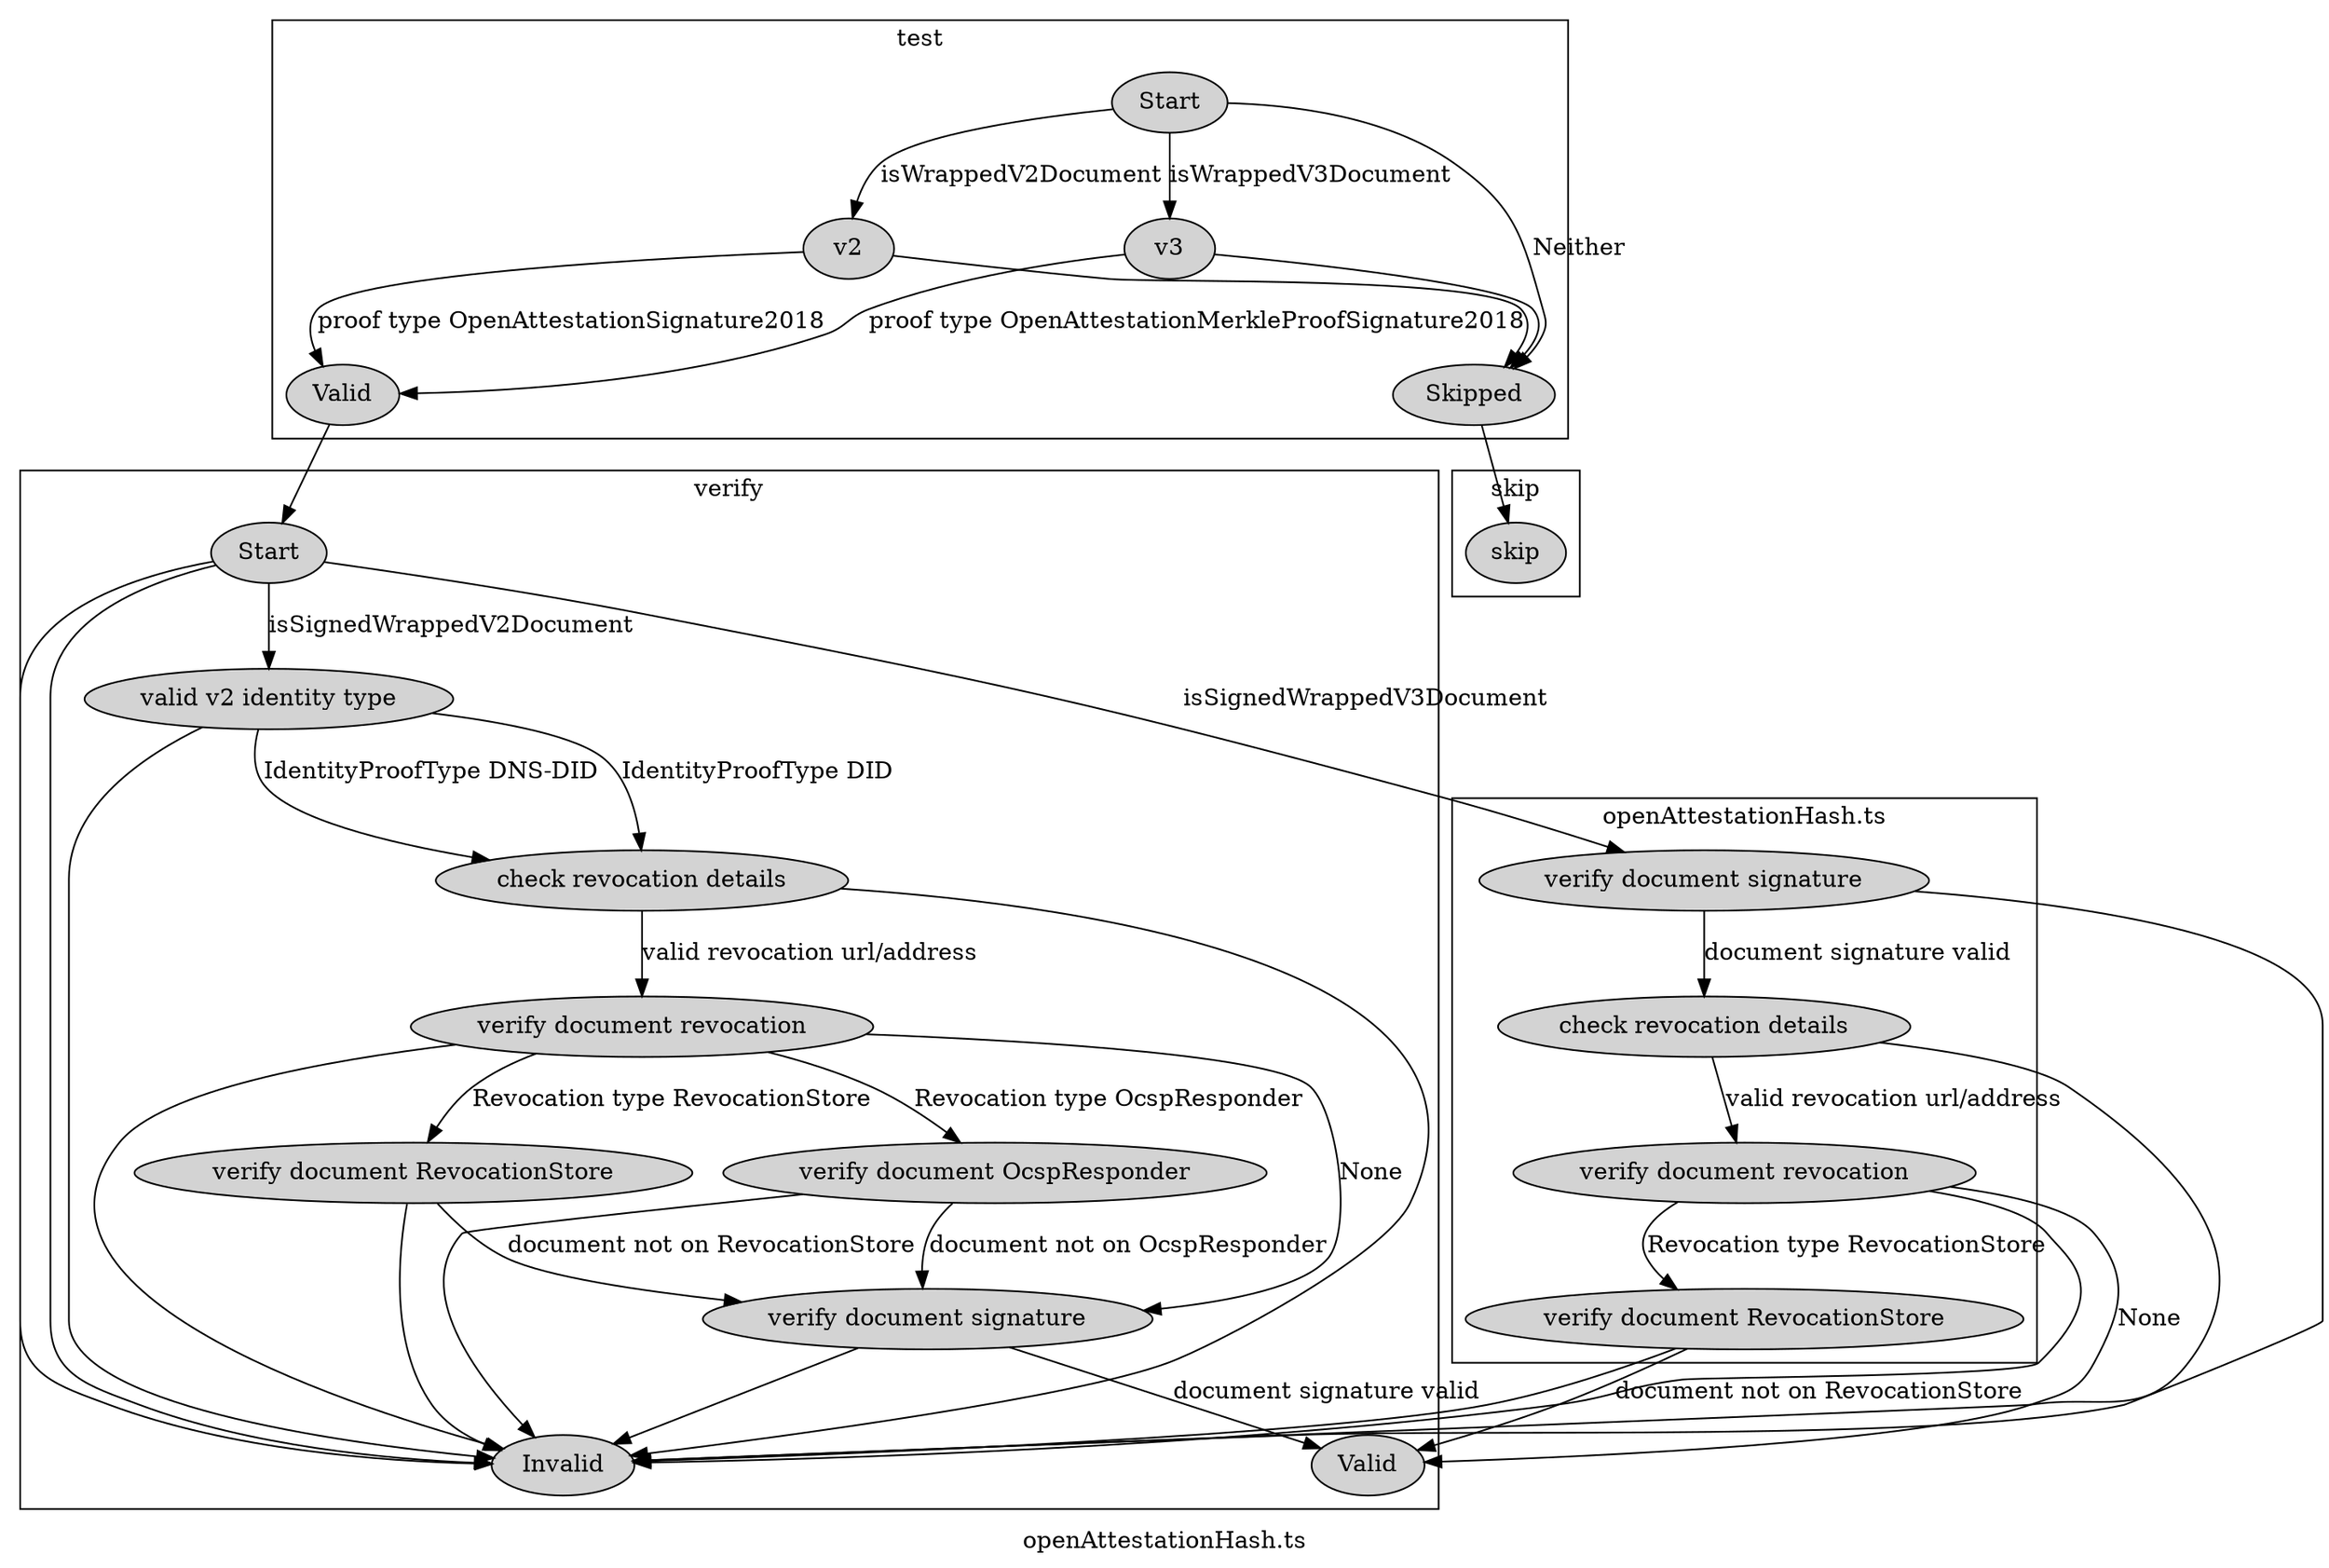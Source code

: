 digraph G {

    node [style=filled];
    label = "openAttestationHash.ts"

  subgraph cluster_1 {

    label = "test"

    start_test [label="Start"]
    valid_test [label= "Valid" URL="https://github.com/Open-Attestation/oa-verify/blob/080d82ed7223a1f29d7b8fee6e3f3e466c72227c/src/verifiers/documentIntegrity/hash/openAttestationHash.ts#L28"];
    v2 [label="v2"]
    v3 [label="v3"]
    invalid_test [label= "Skipped"];
    
    start_test -> v2 [label="isWrappedV2Document"];
    start_test -> v3 [label="isWrappedV3Document"];
    v2 -> valid_test [label="proof type OpenAttestationSignature2018"];
    v2 -> invalid_test
    v3 -> valid_test [label="proof type OpenAttestationMerkleProofSignature2018"];
    v3-> invalid_test
    start_test -> invalid_test [label="Neither"];
  }

  
  subgraph cluster_2 {

    label = "verify"
    
    valid [label= "Valid"];
    invalid [label= "Invalid"];

    verify_start_verify [label="Start"]
    valid_test -> verify_start_verify;
    
    
    verify_start_verify -> v2_valid_identity_type_verify [label = "isSignedWrappedV2Document"]
    verify_start_verify -> invalid

    v2_valid_identity_type_verify [label="valid v2 identity type"]
    v2_valid_identity_type_verify -> v2_check_issuer_details [label="IdentityProofType DID"];
    v2_valid_identity_type_verify -> v2_check_issuer_details [label="IdentityProofType DNS-DID"];
    v2_valid_identity_type_verify -> invalid
    
    v2_check_issuer_details [label="check revocation details"]
    v2_check_issuer_details -> v2_verify_dns_txt_verify [label="valid revocation url/address"];
    v2_check_issuer_details -> invalid

    v2_verify_dns_txt_verify [label="verify document revocation"]
    v2_verify_dns_txt_verify -> invalid
    v2_verify_dns_txt_verify -> v2_verify_signature [label="None"]
    v2_verify_dns_txt_verify -> v2_verify_revocationstore [label="Revocation type RevocationStore"]
    v2_verify_dns_txt_verify -> v2_verify_ocspresponder [label="Revocation type OcspResponder"]

    v2_verify_revocationstore [label="verify document RevocationStore"]
    v2_verify_revocationstore -> v2_verify_signature [label="document not on RevocationStore"]
    v2_verify_revocationstore -> invalid

    v2_verify_ocspresponder [label="verify document OcspResponder"]
    v2_verify_ocspresponder -> v2_verify_signature [label="document not on OcspResponder"]
    v2_verify_ocspresponder -> invalid

    v2_verify_signature [label="verify document signature"]
    v2_verify_signature -> valid [label="document signature valid"]
    v2_verify_signature -> invalid
    
  }


  subgraph cluster_3 {

    
    verify_start_verify -> v3_verify_signature [label = "isSignedWrappedV3Document"]
    verify_start_verify -> invalid


    v3_verify_signature [label="verify document signature"]
    v3_verify_signature -> v3_check_issuer_details [label="document signature valid"]
    v3_verify_signature -> invalid

    // v3_valid_identity_type_verify [label="valid v3 identity type"]
    // v3_valid_identity_type_verify -> v3_check_issuer_details [label="IdentityProofType DID"];
    // v3_valid_identity_type_verify -> v3_check_issuer_details [label="IdentityProofType DNS-DID"];
    // v3_valid_identity_type_verify -> invalid
    
    v3_check_issuer_details [label="check revocation details"]
    v3_check_issuer_details -> v3_verify_dns_txt_verify [label="valid revocation url/address"];
    v3_check_issuer_details -> invalid

    v3_verify_dns_txt_verify [label="verify document revocation"]
    v3_verify_dns_txt_verify -> invalid
    v3_verify_dns_txt_verify -> valid [label="None"]
    v3_verify_dns_txt_verify -> v3_verify_revocationstore [label="Revocation type RevocationStore"]
    // v3_verify_dns_txt_verify -> invalid [label="Revocation type OcspResponder"]

    v3_verify_revocationstore [label="verify document RevocationStore"]
    v3_verify_revocationstore -> valid [label="document not on RevocationStore"]
    v3_verify_revocationstore -> invalid

    // v3_verify_ocspresponder [label="verify document OcspResponder"]
    // v3_verify_ocspresponder -> v3_verify_signature [label="document not on OcspResponder"]
    // v3_verify_ocspresponder -> invalid

    
  }


  subgraph cluster_4 {

    label = "skip"
    invalid_test -> skip;
  }

}
